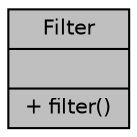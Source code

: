 digraph "Filter"
{
  edge [fontname="Helvetica",fontsize="10",labelfontname="Helvetica",labelfontsize="10"];
  node [fontname="Helvetica",fontsize="10",shape=record];
  Node1 [label="{Filter\n||+ filter()\l}",height=0.2,width=0.4,color="black", fillcolor="grey75", style="filled" fontcolor="black"];
}
